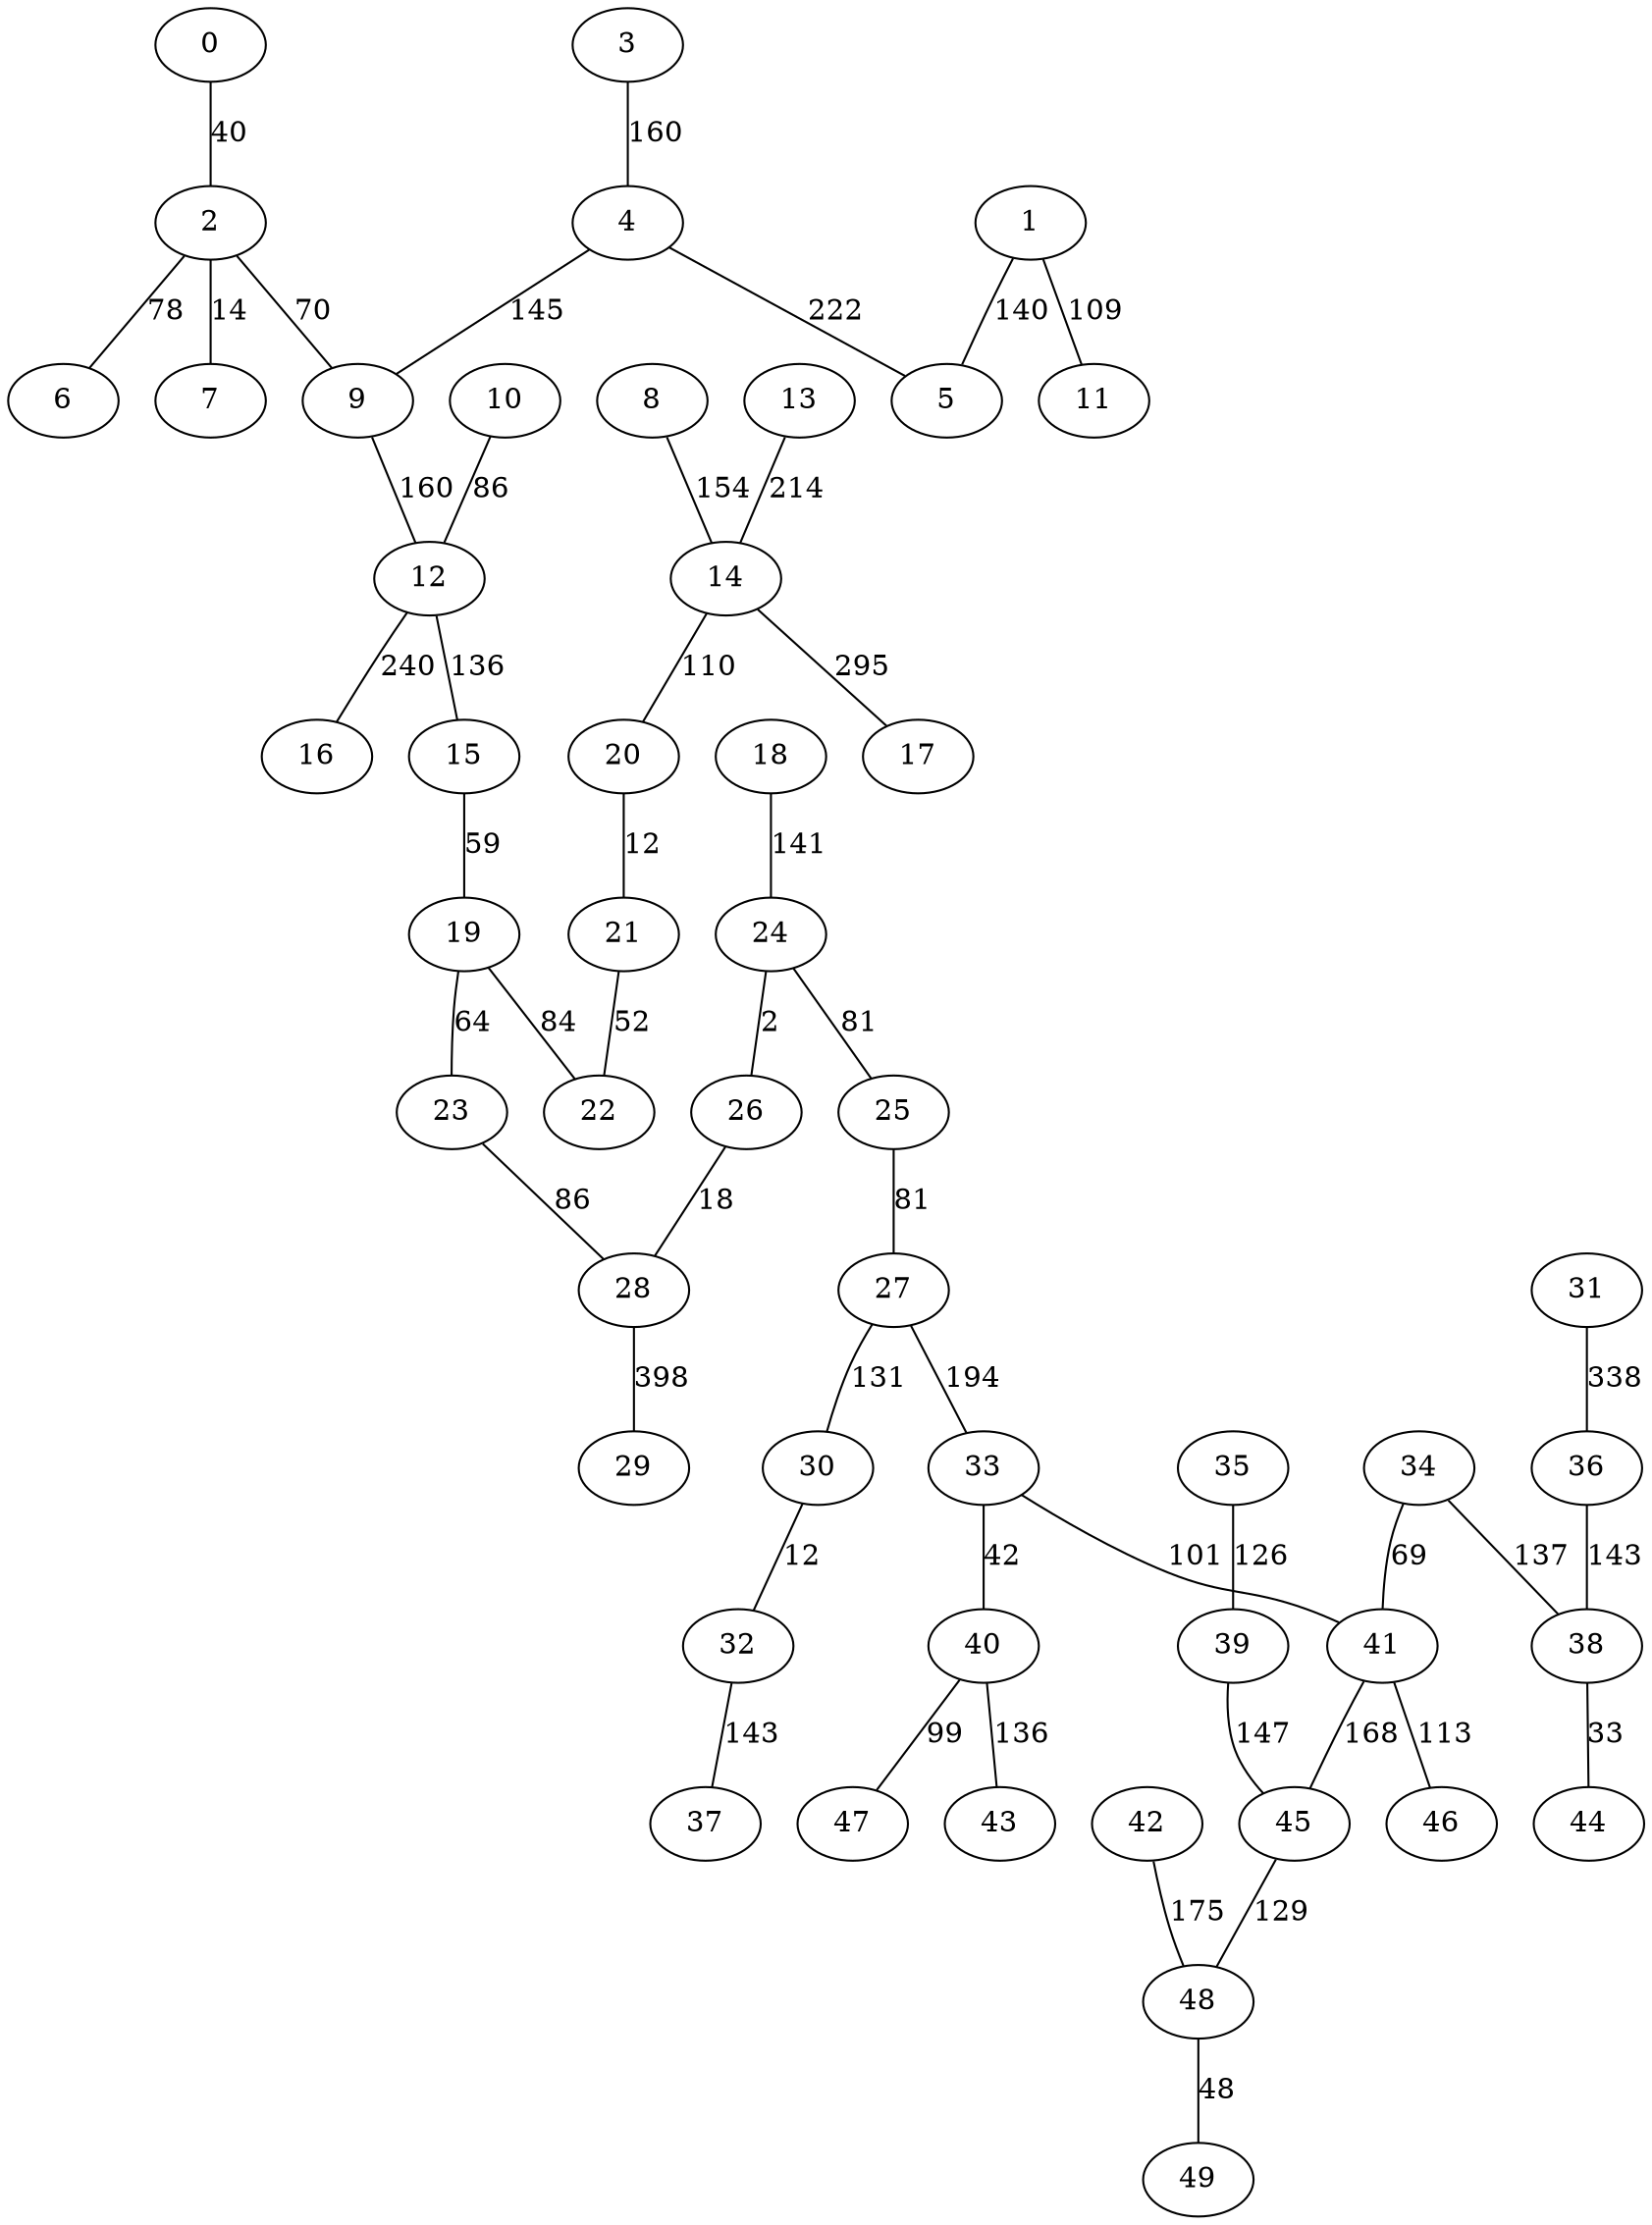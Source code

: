 strict graph G {
0;
1;
2;
3;
4;
5;
6;
7;
8;
9;
10;
11;
12;
13;
14;
15;
16;
17;
18;
19;
20;
21;
22;
23;
24;
25;
26;
27;
28;
29;
30;
31;
32;
33;
34;
35;
36;
37;
38;
39;
40;
41;
42;
43;
44;
45;
46;
47;
48;
49;
2 -- 6 [label=78];
14 -- 20 [label=110];
26 -- 28 [label=18];
24 -- 26 [label=2];
10 -- 12 [label=86];
1 -- 11 [label=109];
27 -- 30 [label=131];
4 -- 9 [label=145];
27 -- 33 [label=194];
12 -- 16 [label=240];
19 -- 23 [label=64];
19 -- 22 [label=84];
34 -- 38 [label=137];
31 -- 36 [label=338];
33 -- 40 [label=42];
38 -- 44 [label=33];
9 -- 12 [label=160];
0 -- 2 [label=40];
30 -- 32 [label=12];
25 -- 27 [label=81];
34 -- 41 [label=69];
3 -- 4 [label=160];
41 -- 45 [label=168];
36 -- 38 [label=143];
24 -- 25 [label=81];
48 -- 49 [label=48];
18 -- 24 [label=141];
39 -- 45 [label=147];
12 -- 15 [label=136];
20 -- 21 [label=12];
28 -- 29 [label=398];
23 -- 28 [label=86];
14 -- 17 [label=295];
42 -- 48 [label=175];
33 -- 41 [label=101];
40 -- 47 [label=99];
2 -- 9 [label=70];
2 -- 7 [label=14];
8 -- 14 [label=154];
32 -- 37 [label=143];
15 -- 19 [label=59];
41 -- 46 [label=113];
1 -- 5 [label=140];
21 -- 22 [label=52];
45 -- 48 [label=129];
4 -- 5 [label=222];
40 -- 43 [label=136];
35 -- 39 [label=126];
13 -- 14 [label=214];
}
